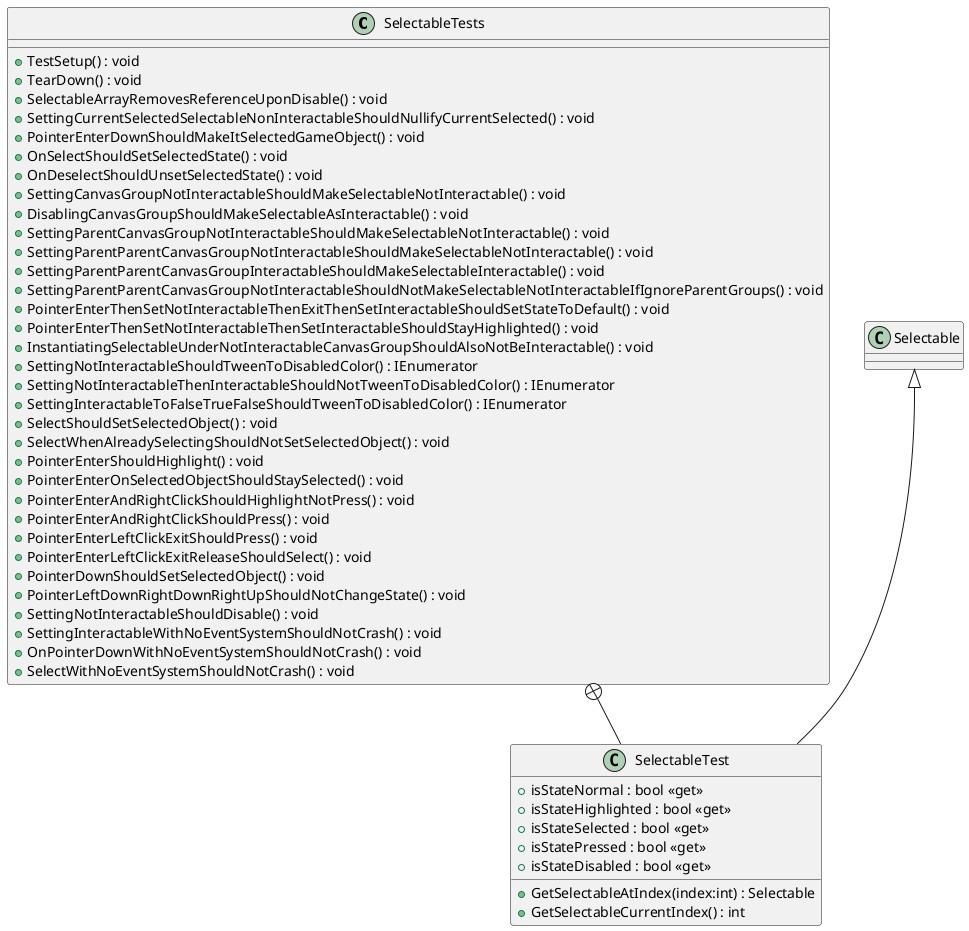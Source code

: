 @startuml
class SelectableTests {
    + TestSetup() : void
    + TearDown() : void
    + SelectableArrayRemovesReferenceUponDisable() : void
    + SettingCurrentSelectedSelectableNonInteractableShouldNullifyCurrentSelected() : void
    + PointerEnterDownShouldMakeItSelectedGameObject() : void
    + OnSelectShouldSetSelectedState() : void
    + OnDeselectShouldUnsetSelectedState() : void
    + SettingCanvasGroupNotInteractableShouldMakeSelectableNotInteractable() : void
    + DisablingCanvasGroupShouldMakeSelectableAsInteractable() : void
    + SettingParentCanvasGroupNotInteractableShouldMakeSelectableNotInteractable() : void
    + SettingParentParentCanvasGroupNotInteractableShouldMakeSelectableNotInteractable() : void
    + SettingParentParentCanvasGroupInteractableShouldMakeSelectableInteractable() : void
    + SettingParentParentCanvasGroupNotInteractableShouldNotMakeSelectableNotInteractableIfIgnoreParentGroups() : void
    + PointerEnterThenSetNotInteractableThenExitThenSetInteractableShouldSetStateToDefault() : void
    + PointerEnterThenSetNotInteractableThenSetInteractableShouldStayHighlighted() : void
    + InstantiatingSelectableUnderNotInteractableCanvasGroupShouldAlsoNotBeInteractable() : void
    + SettingNotInteractableShouldTweenToDisabledColor() : IEnumerator
    + SettingNotInteractableThenInteractableShouldNotTweenToDisabledColor() : IEnumerator
    + SettingInteractableToFalseTrueFalseShouldTweenToDisabledColor() : IEnumerator
    + SelectShouldSetSelectedObject() : void
    + SelectWhenAlreadySelectingShouldNotSetSelectedObject() : void
    + PointerEnterShouldHighlight() : void
    + PointerEnterOnSelectedObjectShouldStaySelected() : void
    + PointerEnterAndRightClickShouldHighlightNotPress() : void
    + PointerEnterAndRightClickShouldPress() : void
    + PointerEnterLeftClickExitShouldPress() : void
    + PointerEnterLeftClickExitReleaseShouldSelect() : void
    + PointerDownShouldSetSelectedObject() : void
    + PointerLeftDownRightDownRightUpShouldNotChangeState() : void
    + SettingNotInteractableShouldDisable() : void
    + SettingInteractableWithNoEventSystemShouldNotCrash() : void
    + OnPointerDownWithNoEventSystemShouldNotCrash() : void
    + SelectWithNoEventSystemShouldNotCrash() : void
}
class SelectableTest {
    + isStateNormal : bool <<get>>
    + isStateHighlighted : bool <<get>>
    + isStateSelected : bool <<get>>
    + isStatePressed : bool <<get>>
    + isStateDisabled : bool <<get>>
    + GetSelectableAtIndex(index:int) : Selectable
    + GetSelectableCurrentIndex() : int
}
SelectableTests +-- SelectableTest
Selectable <|-- SelectableTest
@enduml
